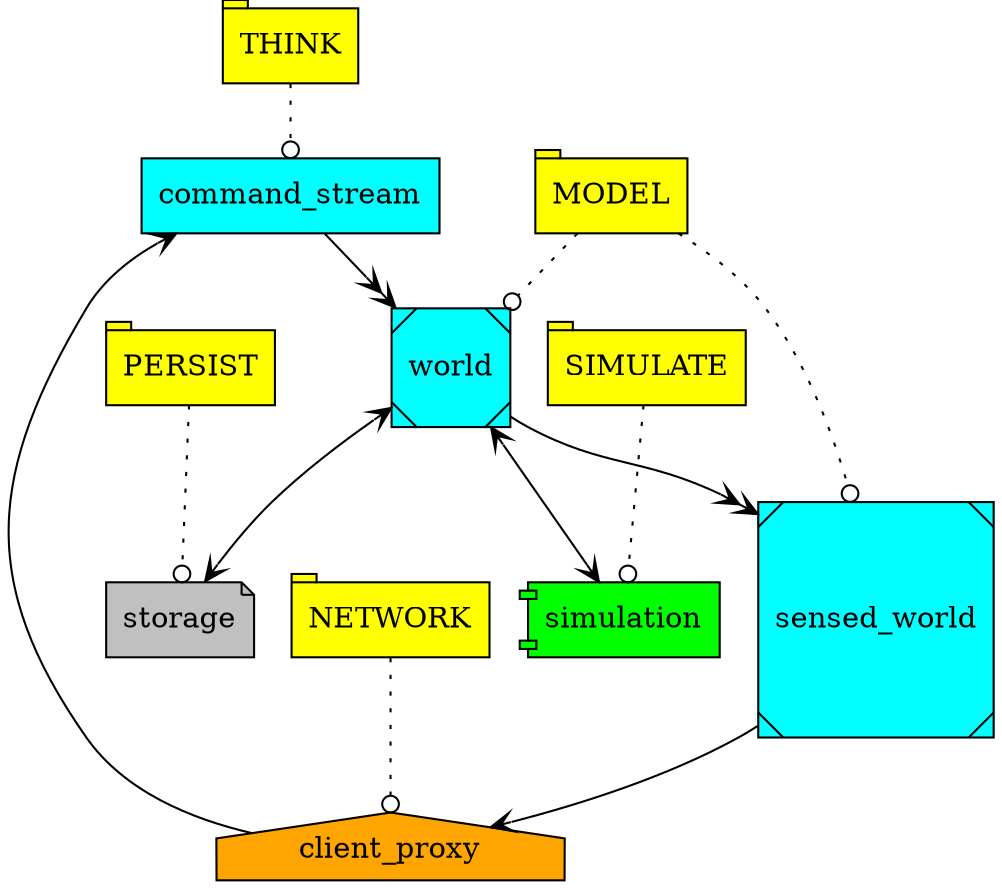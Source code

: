 digraph G {
	node [fillcolor=cyan, style=filled];
	node [shape=box];
	command_stream;

	storage [shape=note, fillcolor=grey];
	simulation [shape=component, fillcolor=green];
	client_proxy [shape=house, fillcolor=orange];

	node [shape=Msquare];
	world;
	sensed_world;

	node [shape=tab, fillcolor=yellow]
	MODEL;
	SIMULATE;
	PERSIST;
	THINK;
	NETWORK;

	// -----------------------------------------------------------

	edge [style=normal, arrowhead=vee, arrowtail=vee]
	world -> {storage, simulation} [dir=both];
	world -> sensed_world [arrowhead=veevee];
	sensed_world -> client_proxy;
	client_proxy -> command_stream;
	command_stream -> world [arrowhead=veevee];

	edge [style=dotted, arrowhead=odot]
	PERSIST -> storage;
	SIMULATE -> simulation;
	MODEL -> world;
	MODEL -> sensed_world;
	THINK -> command_stream;
	NETWORK -> client_proxy;
}
